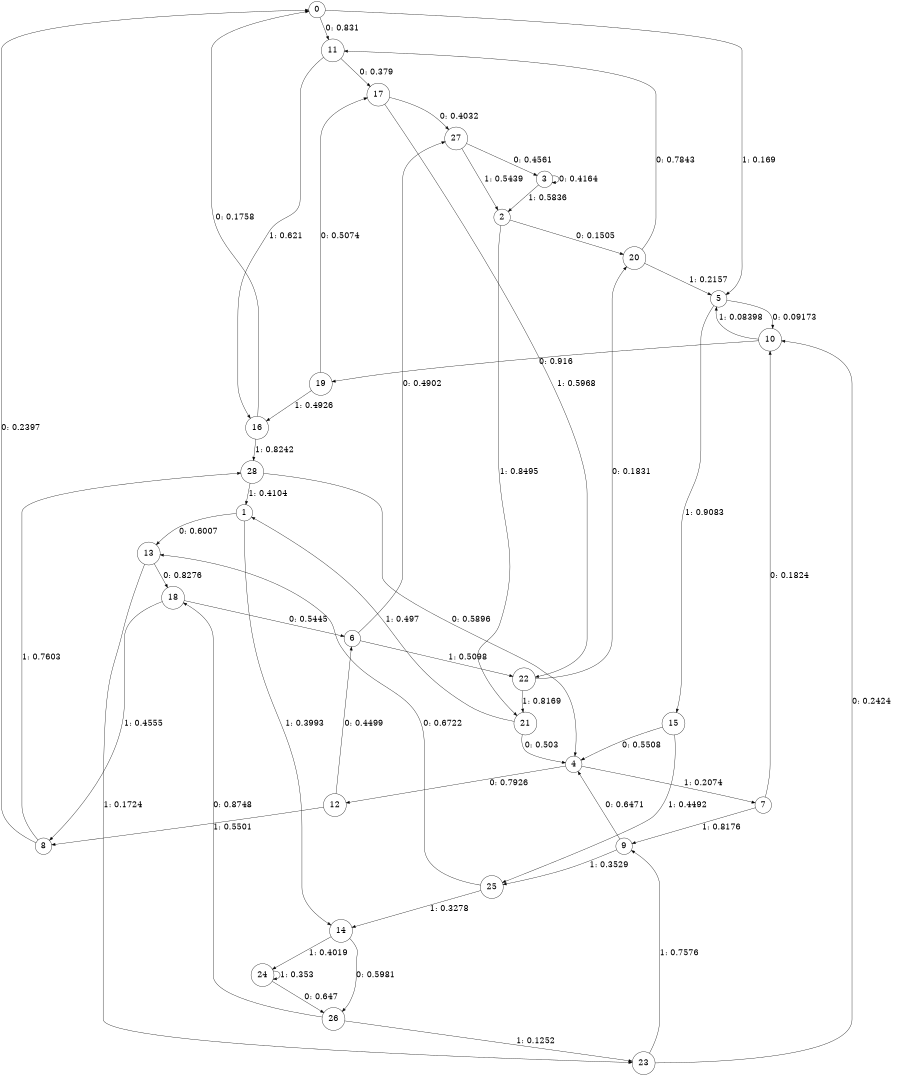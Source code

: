 digraph "ch26concat_phase3_L5" {
size = "6,8.5";
ratio = "fill";
node [shape = circle];
node [fontsize = 24];
edge [fontsize = 24];
0 -> 11 [label = "0: 0.831    "];
0 -> 5 [label = "1: 0.169    "];
1 -> 13 [label = "0: 0.6007   "];
1 -> 14 [label = "1: 0.3993   "];
2 -> 20 [label = "0: 0.1505   "];
2 -> 21 [label = "1: 0.8495   "];
3 -> 3 [label = "0: 0.4164   "];
3 -> 2 [label = "1: 0.5836   "];
4 -> 12 [label = "0: 0.7926   "];
4 -> 7 [label = "1: 0.2074   "];
5 -> 10 [label = "0: 0.09173  "];
5 -> 15 [label = "1: 0.9083   "];
6 -> 27 [label = "0: 0.4902   "];
6 -> 22 [label = "1: 0.5098   "];
7 -> 10 [label = "0: 0.1824   "];
7 -> 9 [label = "1: 0.8176   "];
8 -> 0 [label = "0: 0.2397   "];
8 -> 28 [label = "1: 0.7603   "];
9 -> 4 [label = "0: 0.6471   "];
9 -> 25 [label = "1: 0.3529   "];
10 -> 19 [label = "0: 0.916    "];
10 -> 5 [label = "1: 0.08398  "];
11 -> 17 [label = "0: 0.379    "];
11 -> 16 [label = "1: 0.621    "];
12 -> 6 [label = "0: 0.4499   "];
12 -> 8 [label = "1: 0.5501   "];
13 -> 18 [label = "0: 0.8276   "];
13 -> 23 [label = "1: 0.1724   "];
14 -> 26 [label = "0: 0.5981   "];
14 -> 24 [label = "1: 0.4019   "];
15 -> 4 [label = "0: 0.5508   "];
15 -> 25 [label = "1: 0.4492   "];
16 -> 0 [label = "0: 0.1758   "];
16 -> 28 [label = "1: 0.8242   "];
17 -> 27 [label = "0: 0.4032   "];
17 -> 22 [label = "1: 0.5968   "];
18 -> 6 [label = "0: 0.5445   "];
18 -> 8 [label = "1: 0.4555   "];
19 -> 17 [label = "0: 0.5074   "];
19 -> 16 [label = "1: 0.4926   "];
20 -> 11 [label = "0: 0.7843   "];
20 -> 5 [label = "1: 0.2157   "];
21 -> 4 [label = "0: 0.503    "];
21 -> 1 [label = "1: 0.497    "];
22 -> 20 [label = "0: 0.1831   "];
22 -> 21 [label = "1: 0.8169   "];
23 -> 10 [label = "0: 0.2424   "];
23 -> 9 [label = "1: 0.7576   "];
24 -> 26 [label = "0: 0.647    "];
24 -> 24 [label = "1: 0.353    "];
25 -> 13 [label = "0: 0.6722   "];
25 -> 14 [label = "1: 0.3278   "];
26 -> 18 [label = "0: 0.8748   "];
26 -> 23 [label = "1: 0.1252   "];
27 -> 3 [label = "0: 0.4561   "];
27 -> 2 [label = "1: 0.5439   "];
28 -> 4 [label = "0: 0.5896   "];
28 -> 1 [label = "1: 0.4104   "];
}